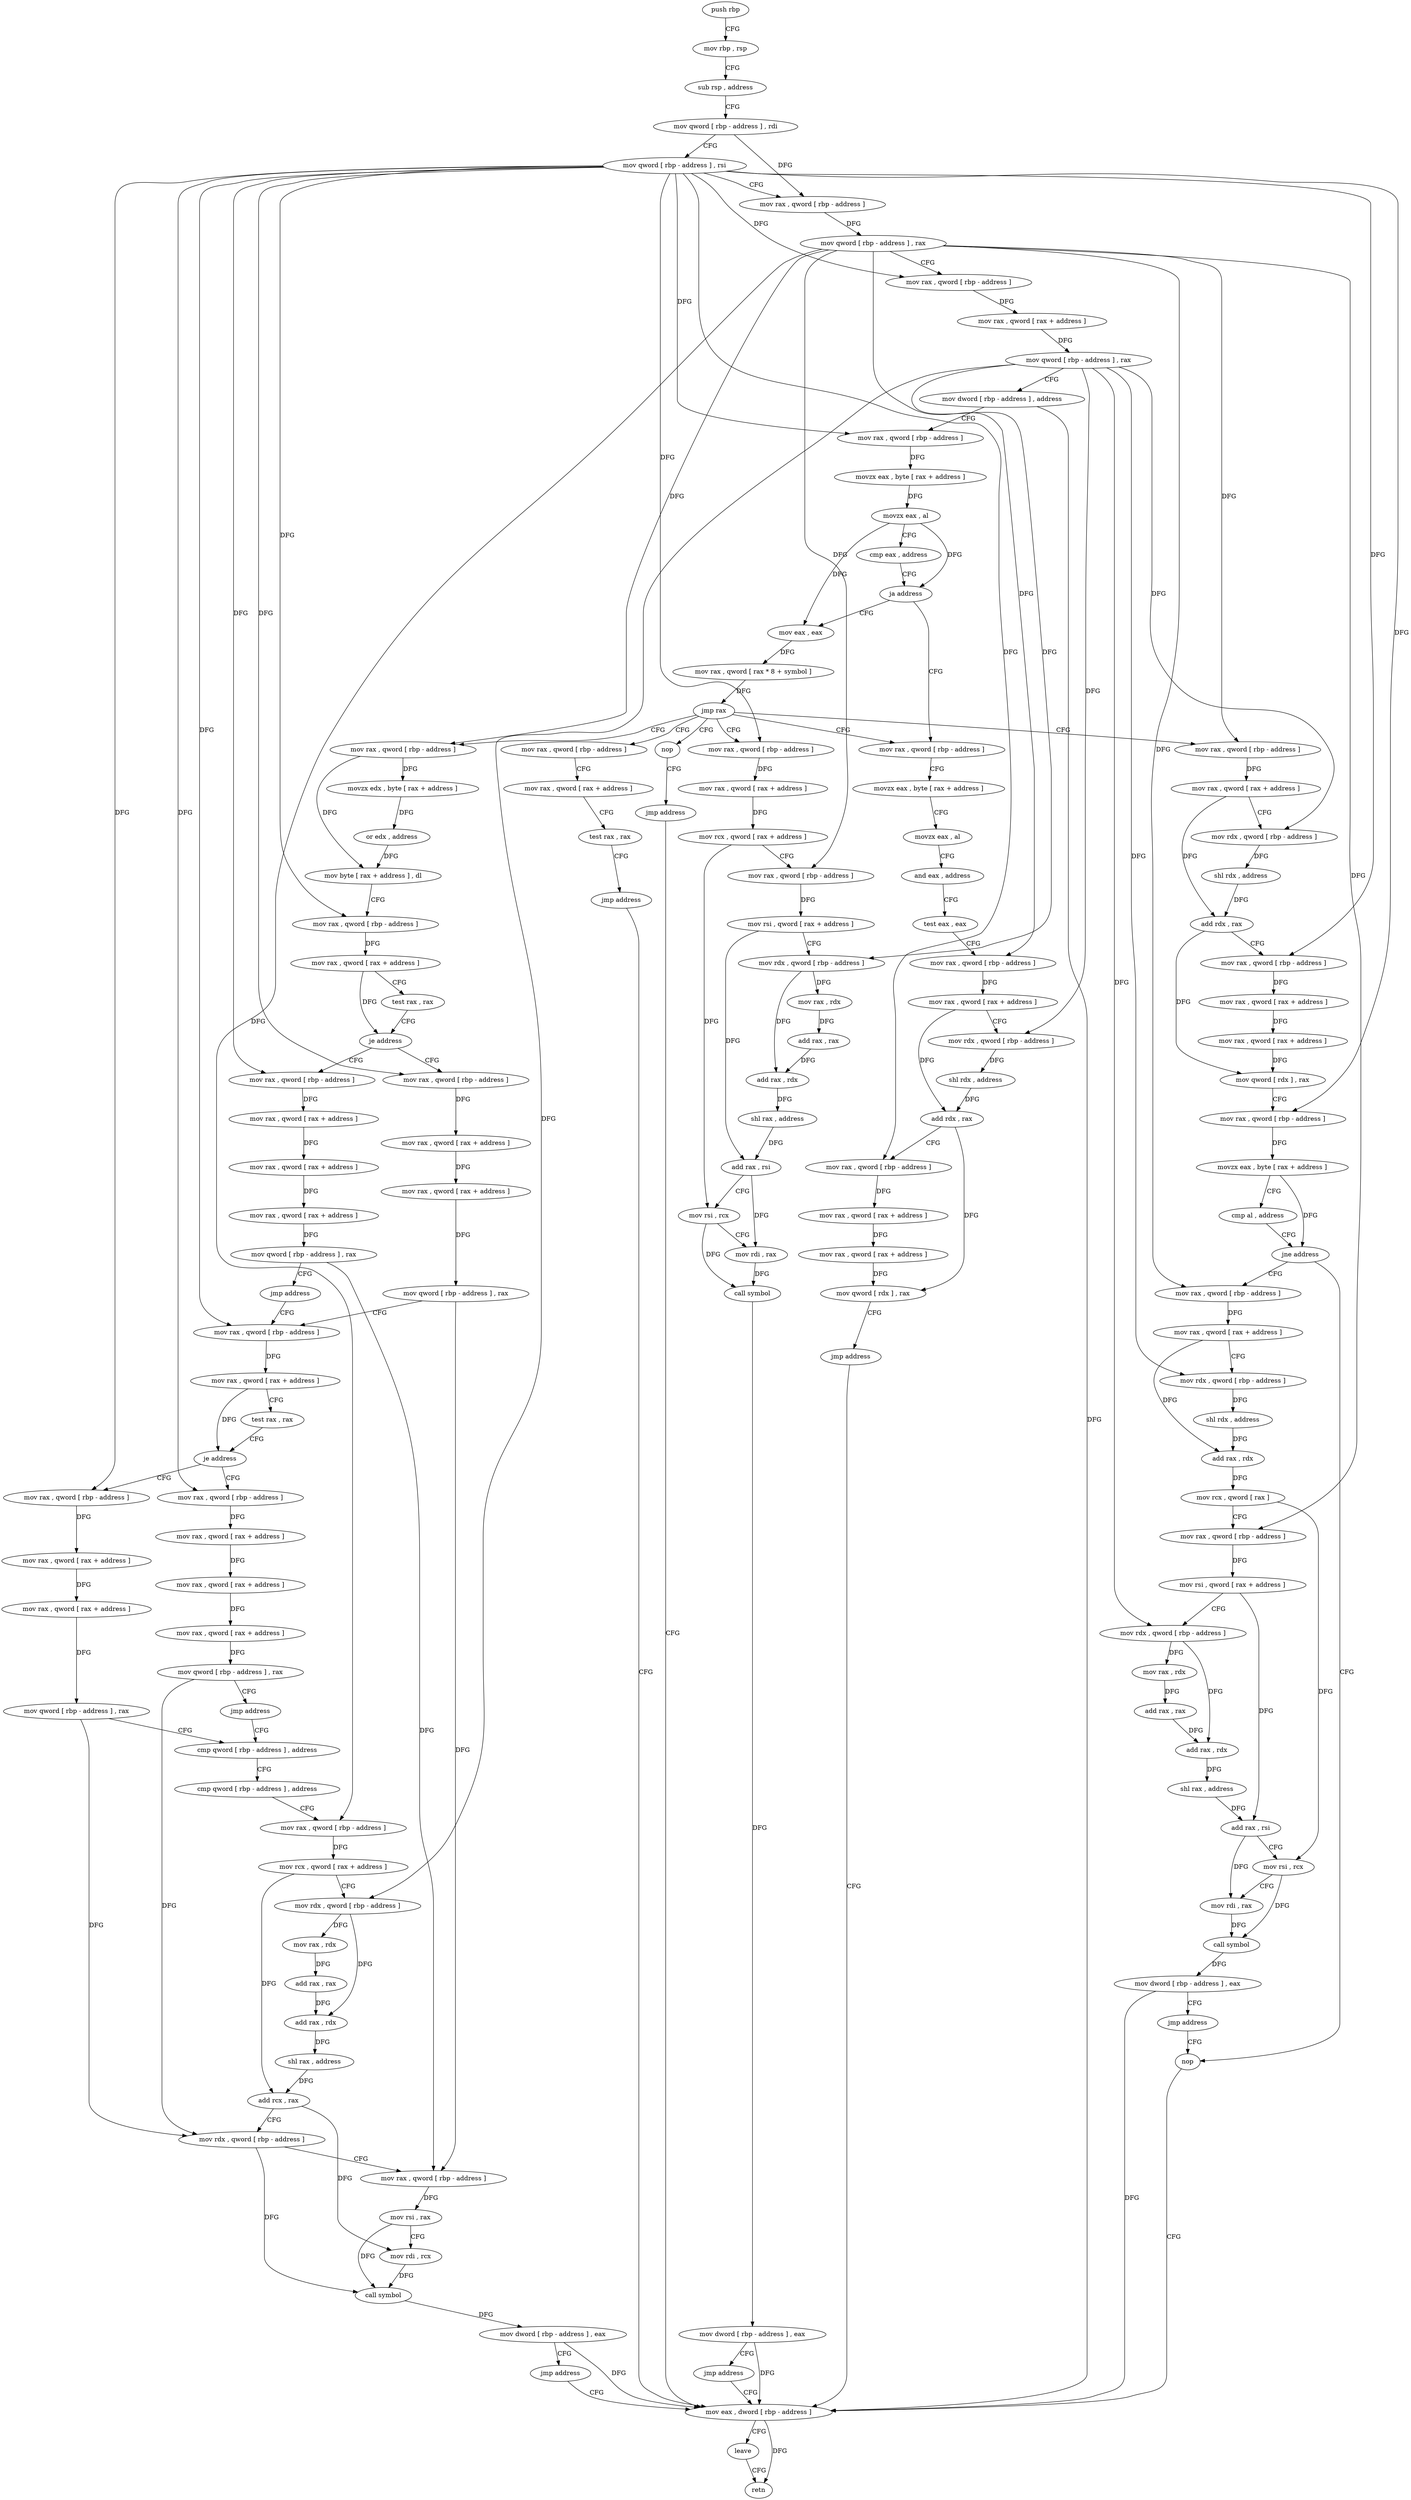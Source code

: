 digraph "func" {
"4394542" [label = "push rbp" ]
"4394543" [label = "mov rbp , rsp" ]
"4394546" [label = "sub rsp , address" ]
"4394550" [label = "mov qword [ rbp - address ] , rdi" ]
"4394554" [label = "mov qword [ rbp - address ] , rsi" ]
"4394558" [label = "mov rax , qword [ rbp - address ]" ]
"4394562" [label = "mov qword [ rbp - address ] , rax" ]
"4394566" [label = "mov rax , qword [ rbp - address ]" ]
"4394570" [label = "mov rax , qword [ rax + address ]" ]
"4394574" [label = "mov qword [ rbp - address ] , rax" ]
"4394578" [label = "mov dword [ rbp - address ] , address" ]
"4394585" [label = "mov rax , qword [ rbp - address ]" ]
"4394589" [label = "movzx eax , byte [ rax + address ]" ]
"4394593" [label = "movzx eax , al" ]
"4394596" [label = "cmp eax , address" ]
"4394599" [label = "ja address" ]
"4394991" [label = "mov rax , qword [ rbp - address ]" ]
"4394605" [label = "mov eax , eax" ]
"4394995" [label = "movzx eax , byte [ rax + address ]" ]
"4394999" [label = "movzx eax , al" ]
"4395002" [label = "and eax , address" ]
"4395005" [label = "test eax , eax" ]
"4395007" [label = "mov rax , qword [ rbp - address ]" ]
"4395011" [label = "mov rax , qword [ rax + address ]" ]
"4395015" [label = "mov rdx , qword [ rbp - address ]" ]
"4395019" [label = "shl rdx , address" ]
"4395023" [label = "add rdx , rax" ]
"4395026" [label = "mov rax , qword [ rbp - address ]" ]
"4395030" [label = "mov rax , qword [ rax + address ]" ]
"4395034" [label = "mov rax , qword [ rax + address ]" ]
"4395038" [label = "mov qword [ rdx ] , rax" ]
"4395041" [label = "jmp address" ]
"4395047" [label = "mov eax , dword [ rbp - address ]" ]
"4394607" [label = "mov rax , qword [ rax * 8 + symbol ]" ]
"4394615" [label = "jmp rax" ]
"4394617" [label = "mov rax , qword [ rbp - address ]" ]
"4394633" [label = "mov rax , qword [ rbp - address ]" ]
"4394820" [label = "mov rax , qword [ rbp - address ]" ]
"4394879" [label = "mov rax , qword [ rbp - address ]" ]
"4395043" [label = "nop" ]
"4395050" [label = "leave" ]
"4395051" [label = "retn" ]
"4394621" [label = "mov rax , qword [ rax + address ]" ]
"4394625" [label = "test rax , rax" ]
"4394628" [label = "jmp address" ]
"4394637" [label = "movzx edx , byte [ rax + address ]" ]
"4394644" [label = "or edx , address" ]
"4394647" [label = "mov byte [ rax + address ] , dl" ]
"4394653" [label = "mov rax , qword [ rbp - address ]" ]
"4394657" [label = "mov rax , qword [ rax + address ]" ]
"4394661" [label = "test rax , rax" ]
"4394664" [label = "je address" ]
"4394688" [label = "mov rax , qword [ rbp - address ]" ]
"4394666" [label = "mov rax , qword [ rbp - address ]" ]
"4394824" [label = "mov rax , qword [ rax + address ]" ]
"4394828" [label = "mov rcx , qword [ rax + address ]" ]
"4394832" [label = "mov rax , qword [ rbp - address ]" ]
"4394836" [label = "mov rsi , qword [ rax + address ]" ]
"4394840" [label = "mov rdx , qword [ rbp - address ]" ]
"4394844" [label = "mov rax , rdx" ]
"4394847" [label = "add rax , rax" ]
"4394850" [label = "add rax , rdx" ]
"4394853" [label = "shl rax , address" ]
"4394857" [label = "add rax , rsi" ]
"4394860" [label = "mov rsi , rcx" ]
"4394863" [label = "mov rdi , rax" ]
"4394866" [label = "call symbol" ]
"4394871" [label = "mov dword [ rbp - address ] , eax" ]
"4394874" [label = "jmp address" ]
"4394883" [label = "mov rax , qword [ rax + address ]" ]
"4394887" [label = "mov rdx , qword [ rbp - address ]" ]
"4394891" [label = "shl rdx , address" ]
"4394895" [label = "add rdx , rax" ]
"4394898" [label = "mov rax , qword [ rbp - address ]" ]
"4394902" [label = "mov rax , qword [ rax + address ]" ]
"4394906" [label = "mov rax , qword [ rax + address ]" ]
"4394910" [label = "mov qword [ rdx ] , rax" ]
"4394913" [label = "mov rax , qword [ rbp - address ]" ]
"4394917" [label = "movzx eax , byte [ rax + address ]" ]
"4394921" [label = "cmp al , address" ]
"4394923" [label = "jne address" ]
"4395046" [label = "nop" ]
"4394925" [label = "mov rax , qword [ rbp - address ]" ]
"4395044" [label = "jmp address" ]
"4394692" [label = "mov rax , qword [ rax + address ]" ]
"4394696" [label = "mov rax , qword [ rax + address ]" ]
"4394700" [label = "mov qword [ rbp - address ] , rax" ]
"4394704" [label = "mov rax , qword [ rbp - address ]" ]
"4394670" [label = "mov rax , qword [ rax + address ]" ]
"4394674" [label = "mov rax , qword [ rax + address ]" ]
"4394678" [label = "mov rax , qword [ rax + address ]" ]
"4394682" [label = "mov qword [ rbp - address ] , rax" ]
"4394686" [label = "jmp address" ]
"4394929" [label = "mov rax , qword [ rax + address ]" ]
"4394933" [label = "mov rdx , qword [ rbp - address ]" ]
"4394937" [label = "shl rdx , address" ]
"4394941" [label = "add rax , rdx" ]
"4394944" [label = "mov rcx , qword [ rax ]" ]
"4394947" [label = "mov rax , qword [ rbp - address ]" ]
"4394951" [label = "mov rsi , qword [ rax + address ]" ]
"4394955" [label = "mov rdx , qword [ rbp - address ]" ]
"4394959" [label = "mov rax , rdx" ]
"4394962" [label = "add rax , rax" ]
"4394965" [label = "add rax , rdx" ]
"4394968" [label = "shl rax , address" ]
"4394972" [label = "add rax , rsi" ]
"4394975" [label = "mov rsi , rcx" ]
"4394978" [label = "mov rdi , rax" ]
"4394981" [label = "call symbol" ]
"4394986" [label = "mov dword [ rbp - address ] , eax" ]
"4394989" [label = "jmp address" ]
"4394739" [label = "mov rax , qword [ rbp - address ]" ]
"4394743" [label = "mov rax , qword [ rax + address ]" ]
"4394747" [label = "mov rax , qword [ rax + address ]" ]
"4394751" [label = "mov qword [ rbp - address ] , rax" ]
"4394755" [label = "cmp qword [ rbp - address ] , address" ]
"4394717" [label = "mov rax , qword [ rbp - address ]" ]
"4394721" [label = "mov rax , qword [ rax + address ]" ]
"4394725" [label = "mov rax , qword [ rax + address ]" ]
"4394729" [label = "mov rax , qword [ rax + address ]" ]
"4394733" [label = "mov qword [ rbp - address ] , rax" ]
"4394737" [label = "jmp address" ]
"4394708" [label = "mov rax , qword [ rax + address ]" ]
"4394712" [label = "test rax , rax" ]
"4394715" [label = "je address" ]
"4394760" [label = "cmp qword [ rbp - address ] , address" ]
"4394765" [label = "mov rax , qword [ rbp - address ]" ]
"4394769" [label = "mov rcx , qword [ rax + address ]" ]
"4394773" [label = "mov rdx , qword [ rbp - address ]" ]
"4394777" [label = "mov rax , rdx" ]
"4394780" [label = "add rax , rax" ]
"4394783" [label = "add rax , rdx" ]
"4394786" [label = "shl rax , address" ]
"4394790" [label = "add rcx , rax" ]
"4394793" [label = "mov rdx , qword [ rbp - address ]" ]
"4394797" [label = "mov rax , qword [ rbp - address ]" ]
"4394801" [label = "mov rsi , rax" ]
"4394804" [label = "mov rdi , rcx" ]
"4394807" [label = "call symbol" ]
"4394812" [label = "mov dword [ rbp - address ] , eax" ]
"4394815" [label = "jmp address" ]
"4394542" -> "4394543" [ label = "CFG" ]
"4394543" -> "4394546" [ label = "CFG" ]
"4394546" -> "4394550" [ label = "CFG" ]
"4394550" -> "4394554" [ label = "CFG" ]
"4394550" -> "4394558" [ label = "DFG" ]
"4394554" -> "4394558" [ label = "CFG" ]
"4394554" -> "4394566" [ label = "DFG" ]
"4394554" -> "4394585" [ label = "DFG" ]
"4394554" -> "4395026" [ label = "DFG" ]
"4394554" -> "4394653" [ label = "DFG" ]
"4394554" -> "4394820" [ label = "DFG" ]
"4394554" -> "4394898" [ label = "DFG" ]
"4394554" -> "4394913" [ label = "DFG" ]
"4394554" -> "4394688" [ label = "DFG" ]
"4394554" -> "4394666" [ label = "DFG" ]
"4394554" -> "4394704" [ label = "DFG" ]
"4394554" -> "4394739" [ label = "DFG" ]
"4394554" -> "4394717" [ label = "DFG" ]
"4394558" -> "4394562" [ label = "DFG" ]
"4394562" -> "4394566" [ label = "CFG" ]
"4394562" -> "4395007" [ label = "DFG" ]
"4394562" -> "4394633" [ label = "DFG" ]
"4394562" -> "4394832" [ label = "DFG" ]
"4394562" -> "4394879" [ label = "DFG" ]
"4394562" -> "4394925" [ label = "DFG" ]
"4394562" -> "4394947" [ label = "DFG" ]
"4394562" -> "4394765" [ label = "DFG" ]
"4394566" -> "4394570" [ label = "DFG" ]
"4394570" -> "4394574" [ label = "DFG" ]
"4394574" -> "4394578" [ label = "CFG" ]
"4394574" -> "4395015" [ label = "DFG" ]
"4394574" -> "4394840" [ label = "DFG" ]
"4394574" -> "4394887" [ label = "DFG" ]
"4394574" -> "4394933" [ label = "DFG" ]
"4394574" -> "4394955" [ label = "DFG" ]
"4394574" -> "4394773" [ label = "DFG" ]
"4394578" -> "4394585" [ label = "CFG" ]
"4394578" -> "4395047" [ label = "DFG" ]
"4394585" -> "4394589" [ label = "DFG" ]
"4394589" -> "4394593" [ label = "DFG" ]
"4394593" -> "4394596" [ label = "CFG" ]
"4394593" -> "4394599" [ label = "DFG" ]
"4394593" -> "4394605" [ label = "DFG" ]
"4394596" -> "4394599" [ label = "CFG" ]
"4394599" -> "4394991" [ label = "CFG" ]
"4394599" -> "4394605" [ label = "CFG" ]
"4394991" -> "4394995" [ label = "CFG" ]
"4394605" -> "4394607" [ label = "DFG" ]
"4394995" -> "4394999" [ label = "CFG" ]
"4394999" -> "4395002" [ label = "CFG" ]
"4395002" -> "4395005" [ label = "CFG" ]
"4395005" -> "4395007" [ label = "CFG" ]
"4395007" -> "4395011" [ label = "DFG" ]
"4395011" -> "4395015" [ label = "CFG" ]
"4395011" -> "4395023" [ label = "DFG" ]
"4395015" -> "4395019" [ label = "DFG" ]
"4395019" -> "4395023" [ label = "DFG" ]
"4395023" -> "4395026" [ label = "CFG" ]
"4395023" -> "4395038" [ label = "DFG" ]
"4395026" -> "4395030" [ label = "DFG" ]
"4395030" -> "4395034" [ label = "DFG" ]
"4395034" -> "4395038" [ label = "DFG" ]
"4395038" -> "4395041" [ label = "CFG" ]
"4395041" -> "4395047" [ label = "CFG" ]
"4395047" -> "4395050" [ label = "CFG" ]
"4395047" -> "4395051" [ label = "DFG" ]
"4394607" -> "4394615" [ label = "DFG" ]
"4394615" -> "4394617" [ label = "CFG" ]
"4394615" -> "4394633" [ label = "CFG" ]
"4394615" -> "4394820" [ label = "CFG" ]
"4394615" -> "4394879" [ label = "CFG" ]
"4394615" -> "4394991" [ label = "CFG" ]
"4394615" -> "4395043" [ label = "CFG" ]
"4394617" -> "4394621" [ label = "CFG" ]
"4394633" -> "4394637" [ label = "DFG" ]
"4394633" -> "4394647" [ label = "DFG" ]
"4394820" -> "4394824" [ label = "DFG" ]
"4394879" -> "4394883" [ label = "DFG" ]
"4395043" -> "4395044" [ label = "CFG" ]
"4395050" -> "4395051" [ label = "CFG" ]
"4394621" -> "4394625" [ label = "CFG" ]
"4394625" -> "4394628" [ label = "CFG" ]
"4394628" -> "4395047" [ label = "CFG" ]
"4394637" -> "4394644" [ label = "DFG" ]
"4394644" -> "4394647" [ label = "DFG" ]
"4394647" -> "4394653" [ label = "CFG" ]
"4394653" -> "4394657" [ label = "DFG" ]
"4394657" -> "4394661" [ label = "CFG" ]
"4394657" -> "4394664" [ label = "DFG" ]
"4394661" -> "4394664" [ label = "CFG" ]
"4394664" -> "4394688" [ label = "CFG" ]
"4394664" -> "4394666" [ label = "CFG" ]
"4394688" -> "4394692" [ label = "DFG" ]
"4394666" -> "4394670" [ label = "DFG" ]
"4394824" -> "4394828" [ label = "DFG" ]
"4394828" -> "4394832" [ label = "CFG" ]
"4394828" -> "4394860" [ label = "DFG" ]
"4394832" -> "4394836" [ label = "DFG" ]
"4394836" -> "4394840" [ label = "CFG" ]
"4394836" -> "4394857" [ label = "DFG" ]
"4394840" -> "4394844" [ label = "DFG" ]
"4394840" -> "4394850" [ label = "DFG" ]
"4394844" -> "4394847" [ label = "DFG" ]
"4394847" -> "4394850" [ label = "DFG" ]
"4394850" -> "4394853" [ label = "DFG" ]
"4394853" -> "4394857" [ label = "DFG" ]
"4394857" -> "4394860" [ label = "CFG" ]
"4394857" -> "4394863" [ label = "DFG" ]
"4394860" -> "4394863" [ label = "CFG" ]
"4394860" -> "4394866" [ label = "DFG" ]
"4394863" -> "4394866" [ label = "DFG" ]
"4394866" -> "4394871" [ label = "DFG" ]
"4394871" -> "4394874" [ label = "CFG" ]
"4394871" -> "4395047" [ label = "DFG" ]
"4394874" -> "4395047" [ label = "CFG" ]
"4394883" -> "4394887" [ label = "CFG" ]
"4394883" -> "4394895" [ label = "DFG" ]
"4394887" -> "4394891" [ label = "DFG" ]
"4394891" -> "4394895" [ label = "DFG" ]
"4394895" -> "4394898" [ label = "CFG" ]
"4394895" -> "4394910" [ label = "DFG" ]
"4394898" -> "4394902" [ label = "DFG" ]
"4394902" -> "4394906" [ label = "DFG" ]
"4394906" -> "4394910" [ label = "DFG" ]
"4394910" -> "4394913" [ label = "CFG" ]
"4394913" -> "4394917" [ label = "DFG" ]
"4394917" -> "4394921" [ label = "CFG" ]
"4394917" -> "4394923" [ label = "DFG" ]
"4394921" -> "4394923" [ label = "CFG" ]
"4394923" -> "4395046" [ label = "CFG" ]
"4394923" -> "4394925" [ label = "CFG" ]
"4395046" -> "4395047" [ label = "CFG" ]
"4394925" -> "4394929" [ label = "DFG" ]
"4395044" -> "4395047" [ label = "CFG" ]
"4394692" -> "4394696" [ label = "DFG" ]
"4394696" -> "4394700" [ label = "DFG" ]
"4394700" -> "4394704" [ label = "CFG" ]
"4394700" -> "4394797" [ label = "DFG" ]
"4394704" -> "4394708" [ label = "DFG" ]
"4394670" -> "4394674" [ label = "DFG" ]
"4394674" -> "4394678" [ label = "DFG" ]
"4394678" -> "4394682" [ label = "DFG" ]
"4394682" -> "4394686" [ label = "CFG" ]
"4394682" -> "4394797" [ label = "DFG" ]
"4394686" -> "4394704" [ label = "CFG" ]
"4394929" -> "4394933" [ label = "CFG" ]
"4394929" -> "4394941" [ label = "DFG" ]
"4394933" -> "4394937" [ label = "DFG" ]
"4394937" -> "4394941" [ label = "DFG" ]
"4394941" -> "4394944" [ label = "DFG" ]
"4394944" -> "4394947" [ label = "CFG" ]
"4394944" -> "4394975" [ label = "DFG" ]
"4394947" -> "4394951" [ label = "DFG" ]
"4394951" -> "4394955" [ label = "CFG" ]
"4394951" -> "4394972" [ label = "DFG" ]
"4394955" -> "4394959" [ label = "DFG" ]
"4394955" -> "4394965" [ label = "DFG" ]
"4394959" -> "4394962" [ label = "DFG" ]
"4394962" -> "4394965" [ label = "DFG" ]
"4394965" -> "4394968" [ label = "DFG" ]
"4394968" -> "4394972" [ label = "DFG" ]
"4394972" -> "4394975" [ label = "CFG" ]
"4394972" -> "4394978" [ label = "DFG" ]
"4394975" -> "4394978" [ label = "CFG" ]
"4394975" -> "4394981" [ label = "DFG" ]
"4394978" -> "4394981" [ label = "DFG" ]
"4394981" -> "4394986" [ label = "DFG" ]
"4394986" -> "4394989" [ label = "CFG" ]
"4394986" -> "4395047" [ label = "DFG" ]
"4394989" -> "4395046" [ label = "CFG" ]
"4394739" -> "4394743" [ label = "DFG" ]
"4394743" -> "4394747" [ label = "DFG" ]
"4394747" -> "4394751" [ label = "DFG" ]
"4394751" -> "4394755" [ label = "CFG" ]
"4394751" -> "4394793" [ label = "DFG" ]
"4394755" -> "4394760" [ label = "CFG" ]
"4394717" -> "4394721" [ label = "DFG" ]
"4394721" -> "4394725" [ label = "DFG" ]
"4394725" -> "4394729" [ label = "DFG" ]
"4394729" -> "4394733" [ label = "DFG" ]
"4394733" -> "4394737" [ label = "CFG" ]
"4394733" -> "4394793" [ label = "DFG" ]
"4394737" -> "4394755" [ label = "CFG" ]
"4394708" -> "4394712" [ label = "CFG" ]
"4394708" -> "4394715" [ label = "DFG" ]
"4394712" -> "4394715" [ label = "CFG" ]
"4394715" -> "4394739" [ label = "CFG" ]
"4394715" -> "4394717" [ label = "CFG" ]
"4394760" -> "4394765" [ label = "CFG" ]
"4394765" -> "4394769" [ label = "DFG" ]
"4394769" -> "4394773" [ label = "CFG" ]
"4394769" -> "4394790" [ label = "DFG" ]
"4394773" -> "4394777" [ label = "DFG" ]
"4394773" -> "4394783" [ label = "DFG" ]
"4394777" -> "4394780" [ label = "DFG" ]
"4394780" -> "4394783" [ label = "DFG" ]
"4394783" -> "4394786" [ label = "DFG" ]
"4394786" -> "4394790" [ label = "DFG" ]
"4394790" -> "4394793" [ label = "CFG" ]
"4394790" -> "4394804" [ label = "DFG" ]
"4394793" -> "4394797" [ label = "CFG" ]
"4394793" -> "4394807" [ label = "DFG" ]
"4394797" -> "4394801" [ label = "DFG" ]
"4394801" -> "4394804" [ label = "CFG" ]
"4394801" -> "4394807" [ label = "DFG" ]
"4394804" -> "4394807" [ label = "DFG" ]
"4394807" -> "4394812" [ label = "DFG" ]
"4394812" -> "4394815" [ label = "CFG" ]
"4394812" -> "4395047" [ label = "DFG" ]
"4394815" -> "4395047" [ label = "CFG" ]
}
